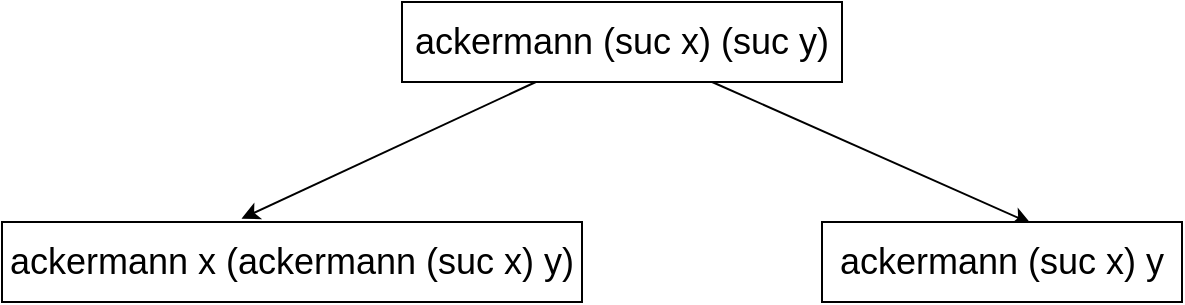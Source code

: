 <mxfile version="18.0.1" type="device"><diagram id="pX63Pw2kBKbUMppRY7j8" name="Page-1"><mxGraphModel dx="677" dy="405" grid="1" gridSize="10" guides="1" tooltips="1" connect="1" arrows="1" fold="1" page="1" pageScale="1" pageWidth="827" pageHeight="1169" math="0" shadow="0"><root><mxCell id="0"/><mxCell id="1" parent="0"/><mxCell id="vTUpwvQN3yttVCpdYNfK-4" style="rounded=0;orthogonalLoop=1;jettySize=auto;html=1;entryX=0.413;entryY=-0.042;entryDx=0;entryDy=0;entryPerimeter=0;fontSize=18;" edge="1" parent="1" source="vTUpwvQN3yttVCpdYNfK-1" target="vTUpwvQN3yttVCpdYNfK-2"><mxGeometry relative="1" as="geometry"/></mxCell><mxCell id="vTUpwvQN3yttVCpdYNfK-5" style="edgeStyle=none;rounded=0;orthogonalLoop=1;jettySize=auto;html=1;entryX=0.58;entryY=0.018;entryDx=0;entryDy=0;entryPerimeter=0;fontSize=18;" edge="1" parent="1" source="vTUpwvQN3yttVCpdYNfK-1" target="vTUpwvQN3yttVCpdYNfK-3"><mxGeometry relative="1" as="geometry"/></mxCell><mxCell id="vTUpwvQN3yttVCpdYNfK-1" value="ackermann (suc x) (suc y)" style="rounded=0;whiteSpace=wrap;html=1;fontSize=18;" vertex="1" parent="1"><mxGeometry x="240" y="300" width="220" height="40" as="geometry"/></mxCell><mxCell id="vTUpwvQN3yttVCpdYNfK-2" value="ackermann x (ackermann (suc x) y)" style="rounded=0;whiteSpace=wrap;html=1;fontSize=18;" vertex="1" parent="1"><mxGeometry x="40" y="410" width="290" height="40" as="geometry"/></mxCell><mxCell id="vTUpwvQN3yttVCpdYNfK-3" value="ackermann (suc x) y" style="rounded=0;whiteSpace=wrap;html=1;fontSize=18;" vertex="1" parent="1"><mxGeometry x="450" y="410" width="180" height="40" as="geometry"/></mxCell></root></mxGraphModel></diagram></mxfile>